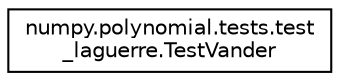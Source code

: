 digraph "Graphical Class Hierarchy"
{
 // LATEX_PDF_SIZE
  edge [fontname="Helvetica",fontsize="10",labelfontname="Helvetica",labelfontsize="10"];
  node [fontname="Helvetica",fontsize="10",shape=record];
  rankdir="LR";
  Node0 [label="numpy.polynomial.tests.test\l_laguerre.TestVander",height=0.2,width=0.4,color="black", fillcolor="white", style="filled",URL="$classnumpy_1_1polynomial_1_1tests_1_1test__laguerre_1_1TestVander.html",tooltip=" "];
}
